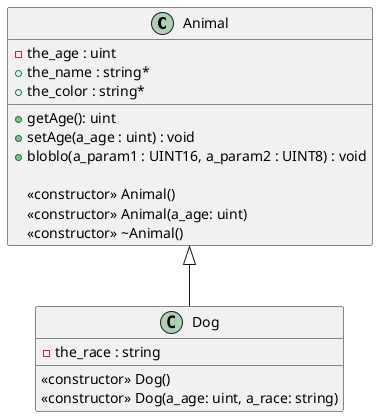 @startuml

skinparam monochrome false

class Animal
{
-the_age : uint
+the_name : string*
+the_color : string*

+getAge(): uint
+setAge(a_age : uint) : void
+bloblo(a_param1 : UINT16, a_param2 : UINT8) : void

<<constructor>> Animal()
<<constructor>> Animal(a_age: uint)
<<constructor>> ~Animal()
}

class Dog extends Animal
{
-the_race : string

<<constructor>> Dog()
<<constructor>> Dog(a_age: uint, a_race: string)
}

@enduml
